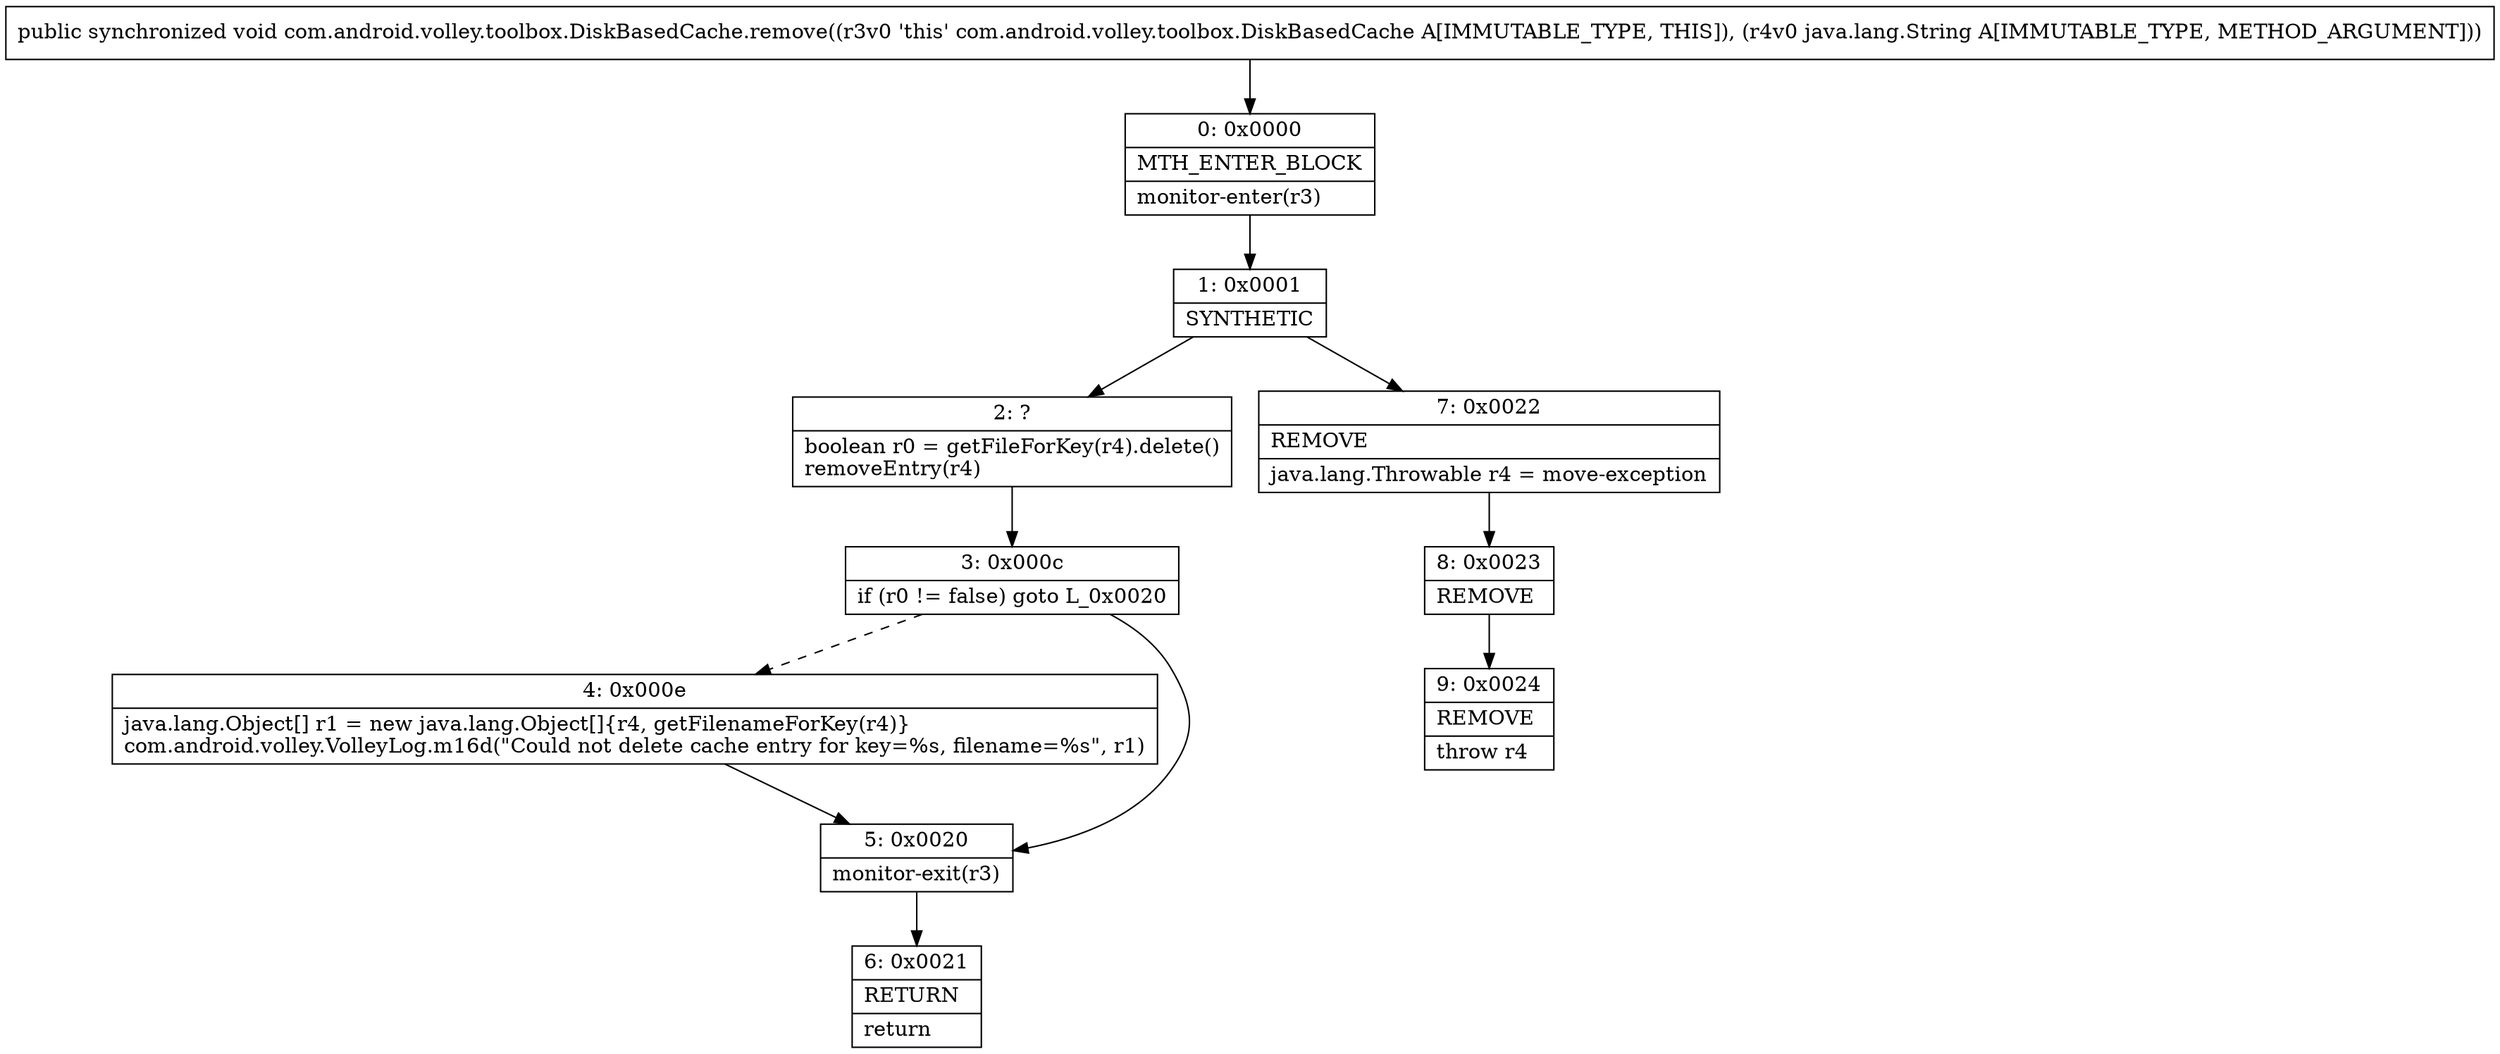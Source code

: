 digraph "CFG forcom.android.volley.toolbox.DiskBasedCache.remove(Ljava\/lang\/String;)V" {
Node_0 [shape=record,label="{0\:\ 0x0000|MTH_ENTER_BLOCK\l|monitor\-enter(r3)\l}"];
Node_1 [shape=record,label="{1\:\ 0x0001|SYNTHETIC\l}"];
Node_2 [shape=record,label="{2\:\ ?|boolean r0 = getFileForKey(r4).delete()\lremoveEntry(r4)\l}"];
Node_3 [shape=record,label="{3\:\ 0x000c|if (r0 != false) goto L_0x0020\l}"];
Node_4 [shape=record,label="{4\:\ 0x000e|java.lang.Object[] r1 = new java.lang.Object[]\{r4, getFilenameForKey(r4)\}\lcom.android.volley.VolleyLog.m16d(\"Could not delete cache entry for key=%s, filename=%s\", r1)\l}"];
Node_5 [shape=record,label="{5\:\ 0x0020|monitor\-exit(r3)\l}"];
Node_6 [shape=record,label="{6\:\ 0x0021|RETURN\l|return\l}"];
Node_7 [shape=record,label="{7\:\ 0x0022|REMOVE\l|java.lang.Throwable r4 = move\-exception\l}"];
Node_8 [shape=record,label="{8\:\ 0x0023|REMOVE\l}"];
Node_9 [shape=record,label="{9\:\ 0x0024|REMOVE\l|throw r4\l}"];
MethodNode[shape=record,label="{public synchronized void com.android.volley.toolbox.DiskBasedCache.remove((r3v0 'this' com.android.volley.toolbox.DiskBasedCache A[IMMUTABLE_TYPE, THIS]), (r4v0 java.lang.String A[IMMUTABLE_TYPE, METHOD_ARGUMENT])) }"];
MethodNode -> Node_0;
Node_0 -> Node_1;
Node_1 -> Node_2;
Node_1 -> Node_7;
Node_2 -> Node_3;
Node_3 -> Node_4[style=dashed];
Node_3 -> Node_5;
Node_4 -> Node_5;
Node_5 -> Node_6;
Node_7 -> Node_8;
Node_8 -> Node_9;
}

